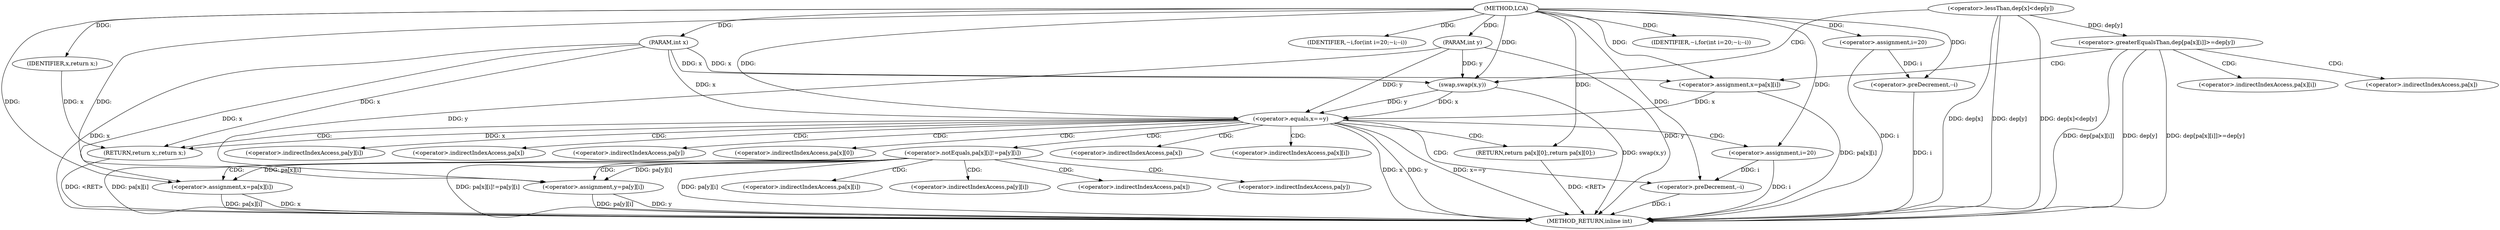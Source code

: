 digraph "LCA" {  
"1000780" [label = "(METHOD,LCA)" ]
"1000869" [label = "(METHOD_RETURN,inline int)" ]
"1000781" [label = "(PARAM,int x)" ]
"1000782" [label = "(PARAM,int y)" ]
"1000863" [label = "(RETURN,return pa[x][0];,return pa[x][0];)" ]
"1000785" [label = "(<operator>.lessThan,dep[x]<dep[y])" ]
"1000792" [label = "(swap,swap(x,y))" ]
"1000797" [label = "(<operator>.assignment,i=20)" ]
"1000800" [label = "(IDENTIFIER,~i,for(int i=20;~i;--i))" ]
"1000801" [label = "(<operator>.preDecrement,--i)" ]
"1000823" [label = "(<operator>.equals,x==y)" ]
"1000826" [label = "(RETURN,return x;,return x;)" ]
"1000830" [label = "(<operator>.assignment,i=20)" ]
"1000833" [label = "(IDENTIFIER,~i,for(int i=20;~i;--i))" ]
"1000834" [label = "(<operator>.preDecrement,--i)" ]
"1000804" [label = "(<operator>.greaterEqualsThan,dep[pa[x][i]]>=dep[y])" ]
"1000815" [label = "(<operator>.assignment,x=pa[x][i])" ]
"1000827" [label = "(IDENTIFIER,x,return x;)" ]
"1000837" [label = "(<operator>.notEquals,pa[x][i]!=pa[y][i])" ]
"1000849" [label = "(<operator>.assignment,x=pa[x][i])" ]
"1000856" [label = "(<operator>.assignment,y=pa[y][i])" ]
"1000864" [label = "(<operator>.indirectIndexAccess,pa[x][0])" ]
"1000865" [label = "(<operator>.indirectIndexAccess,pa[x])" ]
"1000817" [label = "(<operator>.indirectIndexAccess,pa[x][i])" ]
"1000838" [label = "(<operator>.indirectIndexAccess,pa[x][i])" ]
"1000843" [label = "(<operator>.indirectIndexAccess,pa[y][i])" ]
"1000818" [label = "(<operator>.indirectIndexAccess,pa[x])" ]
"1000839" [label = "(<operator>.indirectIndexAccess,pa[x])" ]
"1000844" [label = "(<operator>.indirectIndexAccess,pa[y])" ]
"1000851" [label = "(<operator>.indirectIndexAccess,pa[x][i])" ]
"1000858" [label = "(<operator>.indirectIndexAccess,pa[y][i])" ]
"1000852" [label = "(<operator>.indirectIndexAccess,pa[x])" ]
"1000859" [label = "(<operator>.indirectIndexAccess,pa[y])" ]
  "1000781" -> "1000869"  [ label = "DDG: x"] 
  "1000782" -> "1000869"  [ label = "DDG: y"] 
  "1000785" -> "1000869"  [ label = "DDG: dep[x]"] 
  "1000785" -> "1000869"  [ label = "DDG: dep[y]"] 
  "1000785" -> "1000869"  [ label = "DDG: dep[x]<dep[y]"] 
  "1000792" -> "1000869"  [ label = "DDG: swap(x,y)"] 
  "1000797" -> "1000869"  [ label = "DDG: i"] 
  "1000823" -> "1000869"  [ label = "DDG: x"] 
  "1000823" -> "1000869"  [ label = "DDG: y"] 
  "1000823" -> "1000869"  [ label = "DDG: x==y"] 
  "1000830" -> "1000869"  [ label = "DDG: i"] 
  "1000837" -> "1000869"  [ label = "DDG: pa[x][i]"] 
  "1000837" -> "1000869"  [ label = "DDG: pa[y][i]"] 
  "1000837" -> "1000869"  [ label = "DDG: pa[x][i]!=pa[y][i]"] 
  "1000849" -> "1000869"  [ label = "DDG: x"] 
  "1000849" -> "1000869"  [ label = "DDG: pa[x][i]"] 
  "1000856" -> "1000869"  [ label = "DDG: y"] 
  "1000856" -> "1000869"  [ label = "DDG: pa[y][i]"] 
  "1000834" -> "1000869"  [ label = "DDG: i"] 
  "1000804" -> "1000869"  [ label = "DDG: dep[pa[x][i]]"] 
  "1000804" -> "1000869"  [ label = "DDG: dep[y]"] 
  "1000804" -> "1000869"  [ label = "DDG: dep[pa[x][i]]>=dep[y]"] 
  "1000815" -> "1000869"  [ label = "DDG: pa[x][i]"] 
  "1000801" -> "1000869"  [ label = "DDG: i"] 
  "1000826" -> "1000869"  [ label = "DDG: <RET>"] 
  "1000863" -> "1000869"  [ label = "DDG: <RET>"] 
  "1000780" -> "1000781"  [ label = "DDG: "] 
  "1000780" -> "1000782"  [ label = "DDG: "] 
  "1000780" -> "1000863"  [ label = "DDG: "] 
  "1000780" -> "1000797"  [ label = "DDG: "] 
  "1000780" -> "1000800"  [ label = "DDG: "] 
  "1000827" -> "1000826"  [ label = "DDG: x"] 
  "1000823" -> "1000826"  [ label = "DDG: x"] 
  "1000781" -> "1000826"  [ label = "DDG: x"] 
  "1000780" -> "1000830"  [ label = "DDG: "] 
  "1000780" -> "1000833"  [ label = "DDG: "] 
  "1000781" -> "1000792"  [ label = "DDG: x"] 
  "1000780" -> "1000792"  [ label = "DDG: "] 
  "1000782" -> "1000792"  [ label = "DDG: y"] 
  "1000797" -> "1000801"  [ label = "DDG: i"] 
  "1000780" -> "1000801"  [ label = "DDG: "] 
  "1000792" -> "1000823"  [ label = "DDG: x"] 
  "1000815" -> "1000823"  [ label = "DDG: x"] 
  "1000781" -> "1000823"  [ label = "DDG: x"] 
  "1000780" -> "1000823"  [ label = "DDG: "] 
  "1000792" -> "1000823"  [ label = "DDG: y"] 
  "1000782" -> "1000823"  [ label = "DDG: y"] 
  "1000780" -> "1000827"  [ label = "DDG: "] 
  "1000830" -> "1000834"  [ label = "DDG: i"] 
  "1000780" -> "1000834"  [ label = "DDG: "] 
  "1000785" -> "1000804"  [ label = "DDG: dep[y]"] 
  "1000781" -> "1000815"  [ label = "DDG: x"] 
  "1000780" -> "1000815"  [ label = "DDG: "] 
  "1000837" -> "1000849"  [ label = "DDG: pa[x][i]"] 
  "1000837" -> "1000856"  [ label = "DDG: pa[y][i]"] 
  "1000781" -> "1000849"  [ label = "DDG: x"] 
  "1000780" -> "1000849"  [ label = "DDG: "] 
  "1000782" -> "1000856"  [ label = "DDG: y"] 
  "1000780" -> "1000856"  [ label = "DDG: "] 
  "1000785" -> "1000792"  [ label = "CDG: "] 
  "1000823" -> "1000863"  [ label = "CDG: "] 
  "1000823" -> "1000864"  [ label = "CDG: "] 
  "1000823" -> "1000830"  [ label = "CDG: "] 
  "1000823" -> "1000865"  [ label = "CDG: "] 
  "1000823" -> "1000826"  [ label = "CDG: "] 
  "1000823" -> "1000838"  [ label = "CDG: "] 
  "1000823" -> "1000837"  [ label = "CDG: "] 
  "1000823" -> "1000844"  [ label = "CDG: "] 
  "1000823" -> "1000834"  [ label = "CDG: "] 
  "1000823" -> "1000843"  [ label = "CDG: "] 
  "1000823" -> "1000839"  [ label = "CDG: "] 
  "1000804" -> "1000815"  [ label = "CDG: "] 
  "1000804" -> "1000817"  [ label = "CDG: "] 
  "1000804" -> "1000818"  [ label = "CDG: "] 
  "1000837" -> "1000859"  [ label = "CDG: "] 
  "1000837" -> "1000858"  [ label = "CDG: "] 
  "1000837" -> "1000849"  [ label = "CDG: "] 
  "1000837" -> "1000851"  [ label = "CDG: "] 
  "1000837" -> "1000852"  [ label = "CDG: "] 
  "1000837" -> "1000856"  [ label = "CDG: "] 
}
